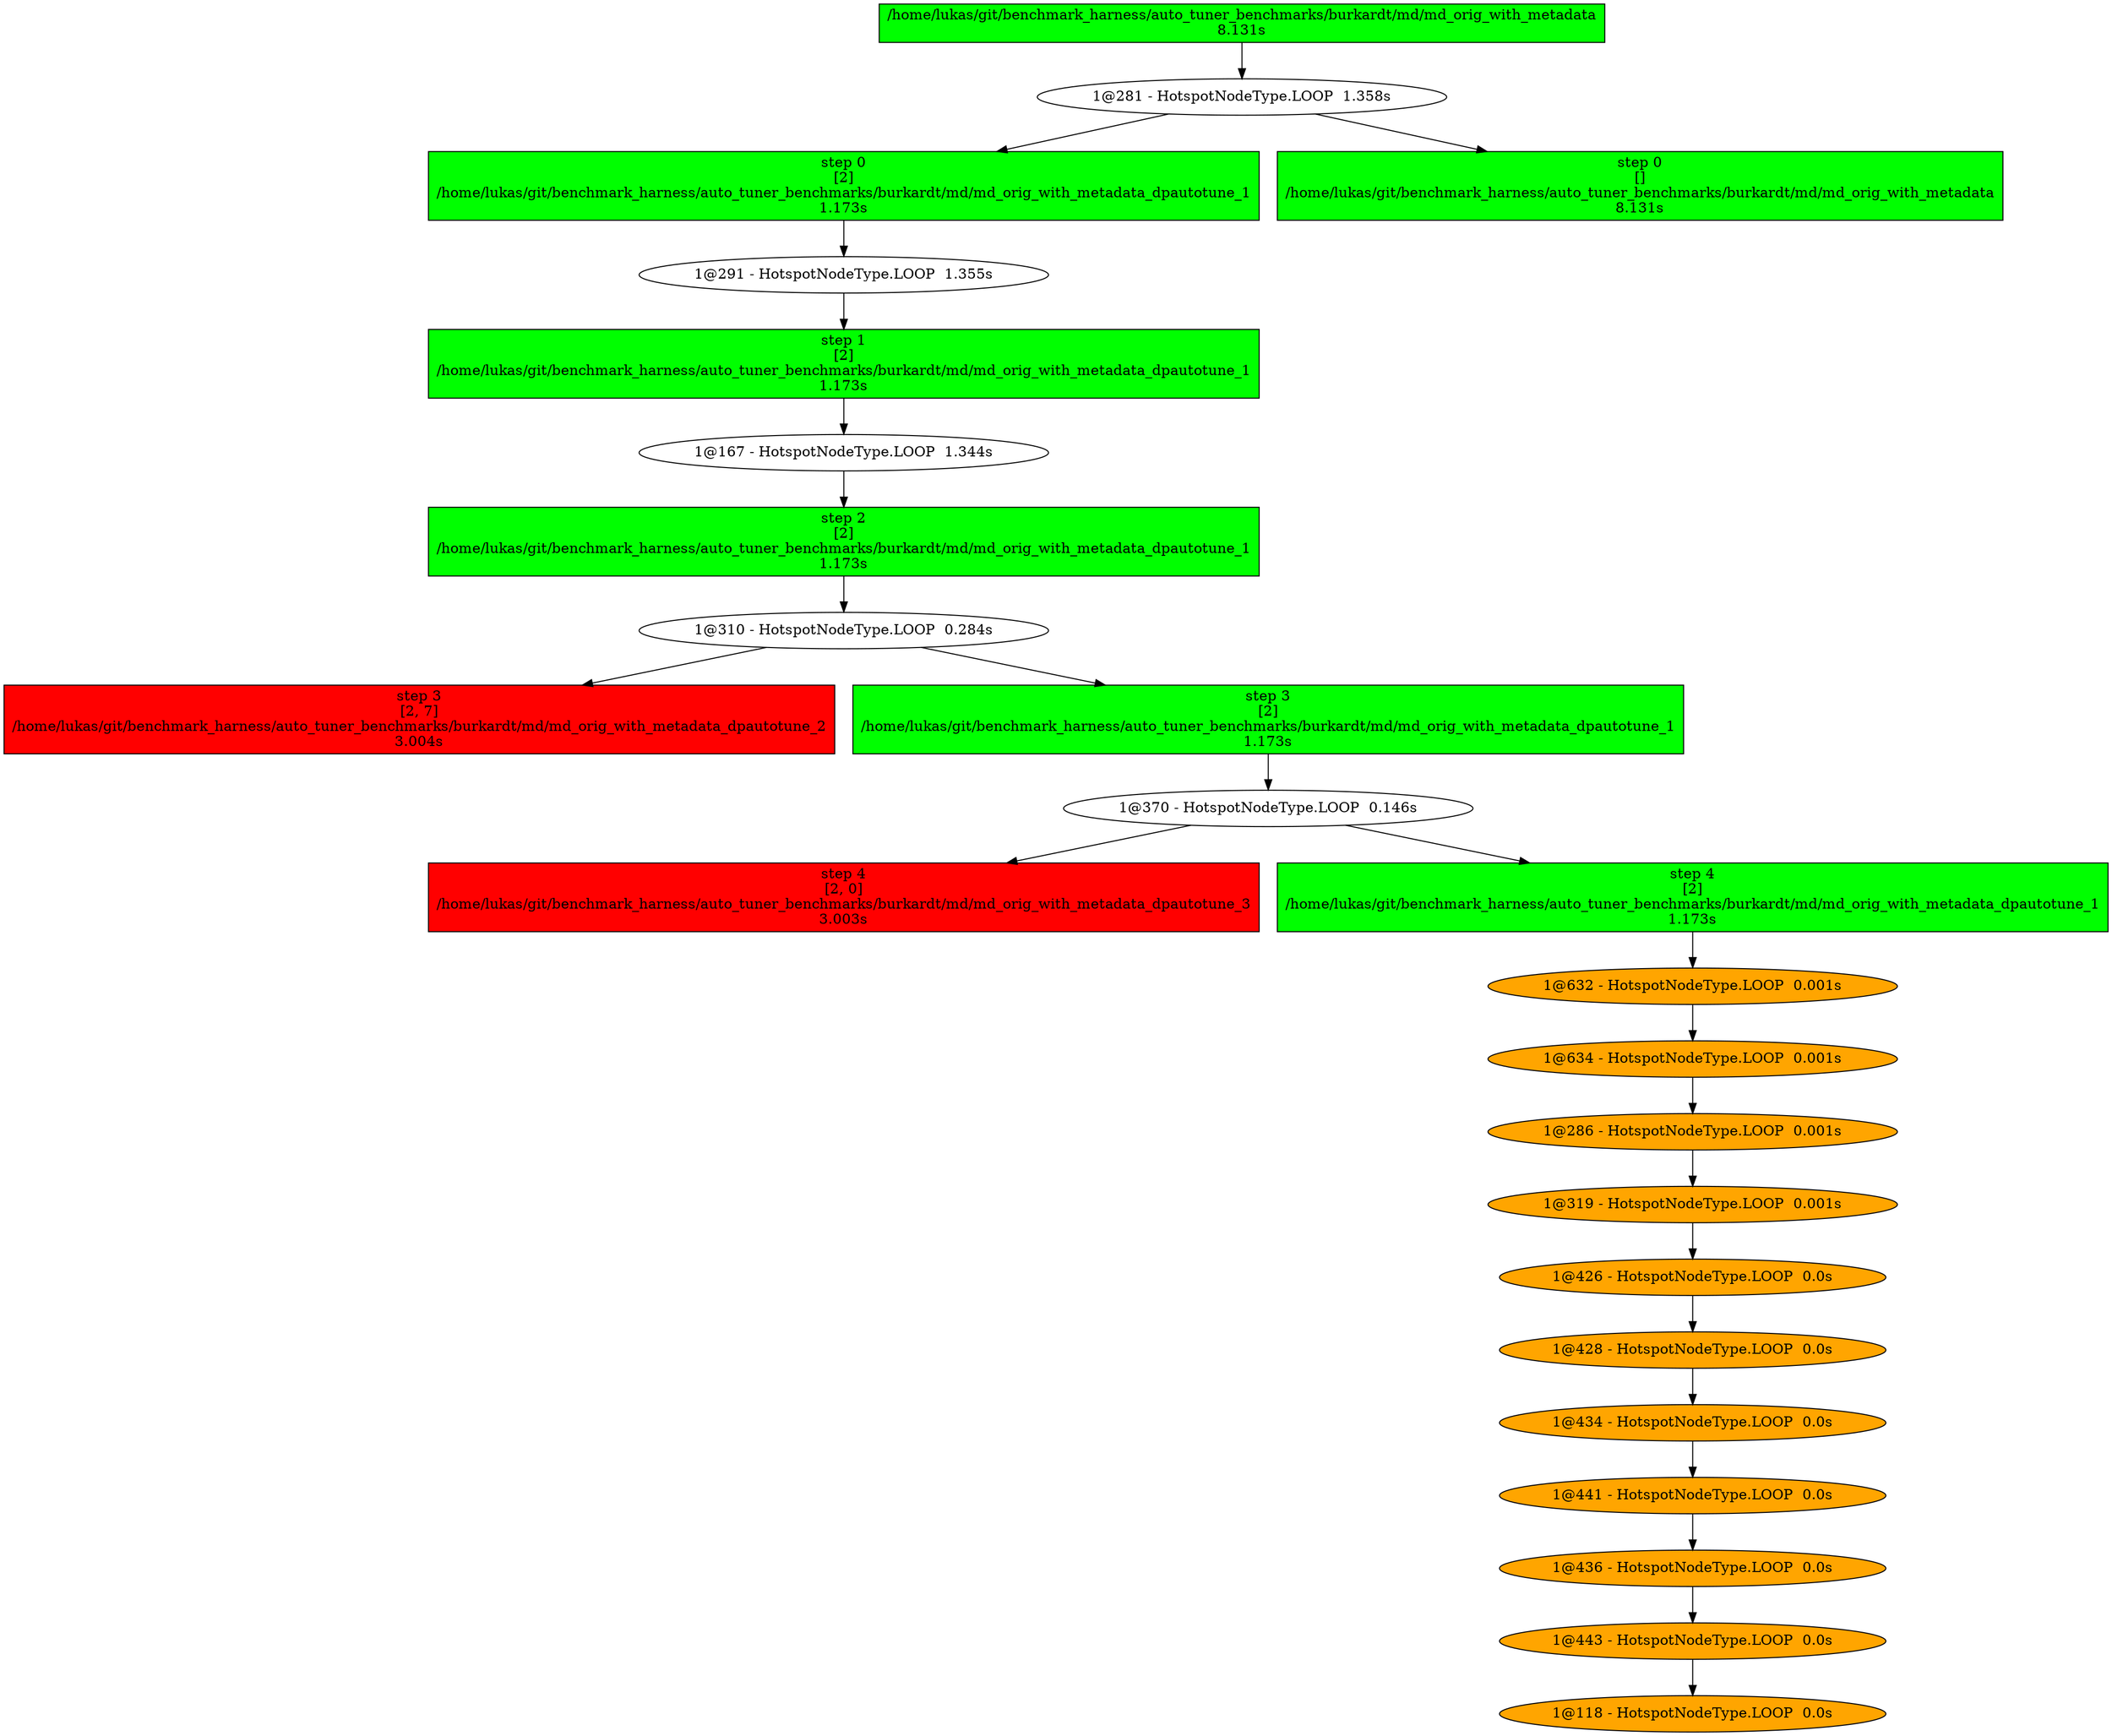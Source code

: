 strict digraph  {
"/home/lukas/git/benchmark_harness/auto_tuner_benchmarks/burkardt/md/md_orig_with_metadata\n8.131s" [color=black, fillcolor=green, style=filled, shape=box];
"1@281 - HotspotNodeType.LOOP  1.358s" [color=black, fillcolor=white, style=filled];
"step 0\n[2]\n/home/lukas/git/benchmark_harness/auto_tuner_benchmarks/burkardt/md/md_orig_with_metadata_dpautotune_1\n1.173s" [color=black, fillcolor=green, shape=box, style=filled];
"step 0\n[]\n/home/lukas/git/benchmark_harness/auto_tuner_benchmarks/burkardt/md/md_orig_with_metadata\n8.131s" [color=black, fillcolor=green, shape=box, style=filled];
"1@291 - HotspotNodeType.LOOP  1.355s" [color=black, fillcolor=white, style=filled];
"step 1\n[2]\n/home/lukas/git/benchmark_harness/auto_tuner_benchmarks/burkardt/md/md_orig_with_metadata_dpautotune_1\n1.173s" [color=black, fillcolor=green, shape=box, style=filled];
"1@167 - HotspotNodeType.LOOP  1.344s" [color=black, fillcolor=white, style=filled];
"step 2\n[2]\n/home/lukas/git/benchmark_harness/auto_tuner_benchmarks/burkardt/md/md_orig_with_metadata_dpautotune_1\n1.173s" [color=black, fillcolor=green, shape=box, style=filled];
"1@310 - HotspotNodeType.LOOP  0.284s" [color=black, fillcolor=white, style=filled];
"step 3\n[2, 7]\n/home/lukas/git/benchmark_harness/auto_tuner_benchmarks/burkardt/md/md_orig_with_metadata_dpautotune_2\n3.004s" [color=black, fillcolor=red, shape=box, style=filled];
"step 3\n[2]\n/home/lukas/git/benchmark_harness/auto_tuner_benchmarks/burkardt/md/md_orig_with_metadata_dpautotune_1\n1.173s" [color=black, fillcolor=green, shape=box, style=filled];
"1@370 - HotspotNodeType.LOOP  0.146s" [color=black, fillcolor=white, style=filled];
"step 4\n[2, 0]\n/home/lukas/git/benchmark_harness/auto_tuner_benchmarks/burkardt/md/md_orig_with_metadata_dpautotune_3\n3.003s" [color=black, fillcolor=red, shape=box, style=filled];
"step 4\n[2]\n/home/lukas/git/benchmark_harness/auto_tuner_benchmarks/burkardt/md/md_orig_with_metadata_dpautotune_1\n1.173s" [color=black, fillcolor=green, shape=box, style=filled];
"1@632 - HotspotNodeType.LOOP  0.001s" [color=black, fillcolor=orange, style=filled];
"1@634 - HotspotNodeType.LOOP  0.001s" [color=black, fillcolor=orange, style=filled];
"1@286 - HotspotNodeType.LOOP  0.001s" [color=black, fillcolor=orange, style=filled];
"1@319 - HotspotNodeType.LOOP  0.001s" [color=black, fillcolor=orange, style=filled];
"1@426 - HotspotNodeType.LOOP  0.0s" [color=black, fillcolor=orange, style=filled];
"1@428 - HotspotNodeType.LOOP  0.0s" [color=black, fillcolor=orange, style=filled];
"1@434 - HotspotNodeType.LOOP  0.0s" [color=black, fillcolor=orange, style=filled];
"1@441 - HotspotNodeType.LOOP  0.0s" [color=black, fillcolor=orange, style=filled];
"1@436 - HotspotNodeType.LOOP  0.0s" [color=black, fillcolor=orange, style=filled];
"1@443 - HotspotNodeType.LOOP  0.0s" [color=black, fillcolor=orange, style=filled];
"1@118 - HotspotNodeType.LOOP  0.0s" [color=black, fillcolor=orange, style=filled];
"/home/lukas/git/benchmark_harness/auto_tuner_benchmarks/burkardt/md/md_orig_with_metadata\n8.131s" -> "1@281 - HotspotNodeType.LOOP  1.358s";
"1@281 - HotspotNodeType.LOOP  1.358s" -> "step 0\n[2]\n/home/lukas/git/benchmark_harness/auto_tuner_benchmarks/burkardt/md/md_orig_with_metadata_dpautotune_1\n1.173s";
"1@281 - HotspotNodeType.LOOP  1.358s" -> "step 0\n[]\n/home/lukas/git/benchmark_harness/auto_tuner_benchmarks/burkardt/md/md_orig_with_metadata\n8.131s";
"step 0\n[2]\n/home/lukas/git/benchmark_harness/auto_tuner_benchmarks/burkardt/md/md_orig_with_metadata_dpautotune_1\n1.173s" -> "1@291 - HotspotNodeType.LOOP  1.355s";
"1@291 - HotspotNodeType.LOOP  1.355s" -> "step 1\n[2]\n/home/lukas/git/benchmark_harness/auto_tuner_benchmarks/burkardt/md/md_orig_with_metadata_dpautotune_1\n1.173s";
"step 1\n[2]\n/home/lukas/git/benchmark_harness/auto_tuner_benchmarks/burkardt/md/md_orig_with_metadata_dpautotune_1\n1.173s" -> "1@167 - HotspotNodeType.LOOP  1.344s";
"1@167 - HotspotNodeType.LOOP  1.344s" -> "step 2\n[2]\n/home/lukas/git/benchmark_harness/auto_tuner_benchmarks/burkardt/md/md_orig_with_metadata_dpautotune_1\n1.173s";
"step 2\n[2]\n/home/lukas/git/benchmark_harness/auto_tuner_benchmarks/burkardt/md/md_orig_with_metadata_dpautotune_1\n1.173s" -> "1@310 - HotspotNodeType.LOOP  0.284s";
"1@310 - HotspotNodeType.LOOP  0.284s" -> "step 3\n[2, 7]\n/home/lukas/git/benchmark_harness/auto_tuner_benchmarks/burkardt/md/md_orig_with_metadata_dpautotune_2\n3.004s";
"1@310 - HotspotNodeType.LOOP  0.284s" -> "step 3\n[2]\n/home/lukas/git/benchmark_harness/auto_tuner_benchmarks/burkardt/md/md_orig_with_metadata_dpautotune_1\n1.173s";
"step 3\n[2]\n/home/lukas/git/benchmark_harness/auto_tuner_benchmarks/burkardt/md/md_orig_with_metadata_dpautotune_1\n1.173s" -> "1@370 - HotspotNodeType.LOOP  0.146s";
"1@370 - HotspotNodeType.LOOP  0.146s" -> "step 4\n[2, 0]\n/home/lukas/git/benchmark_harness/auto_tuner_benchmarks/burkardt/md/md_orig_with_metadata_dpautotune_3\n3.003s";
"1@370 - HotspotNodeType.LOOP  0.146s" -> "step 4\n[2]\n/home/lukas/git/benchmark_harness/auto_tuner_benchmarks/burkardt/md/md_orig_with_metadata_dpautotune_1\n1.173s";
"step 4\n[2]\n/home/lukas/git/benchmark_harness/auto_tuner_benchmarks/burkardt/md/md_orig_with_metadata_dpautotune_1\n1.173s" -> "1@632 - HotspotNodeType.LOOP  0.001s";
"1@632 - HotspotNodeType.LOOP  0.001s" -> "1@634 - HotspotNodeType.LOOP  0.001s";
"1@634 - HotspotNodeType.LOOP  0.001s" -> "1@286 - HotspotNodeType.LOOP  0.001s";
"1@286 - HotspotNodeType.LOOP  0.001s" -> "1@319 - HotspotNodeType.LOOP  0.001s";
"1@319 - HotspotNodeType.LOOP  0.001s" -> "1@426 - HotspotNodeType.LOOP  0.0s";
"1@426 - HotspotNodeType.LOOP  0.0s" -> "1@428 - HotspotNodeType.LOOP  0.0s";
"1@428 - HotspotNodeType.LOOP  0.0s" -> "1@434 - HotspotNodeType.LOOP  0.0s";
"1@434 - HotspotNodeType.LOOP  0.0s" -> "1@441 - HotspotNodeType.LOOP  0.0s";
"1@441 - HotspotNodeType.LOOP  0.0s" -> "1@436 - HotspotNodeType.LOOP  0.0s";
"1@436 - HotspotNodeType.LOOP  0.0s" -> "1@443 - HotspotNodeType.LOOP  0.0s";
"1@443 - HotspotNodeType.LOOP  0.0s" -> "1@118 - HotspotNodeType.LOOP  0.0s";
}
